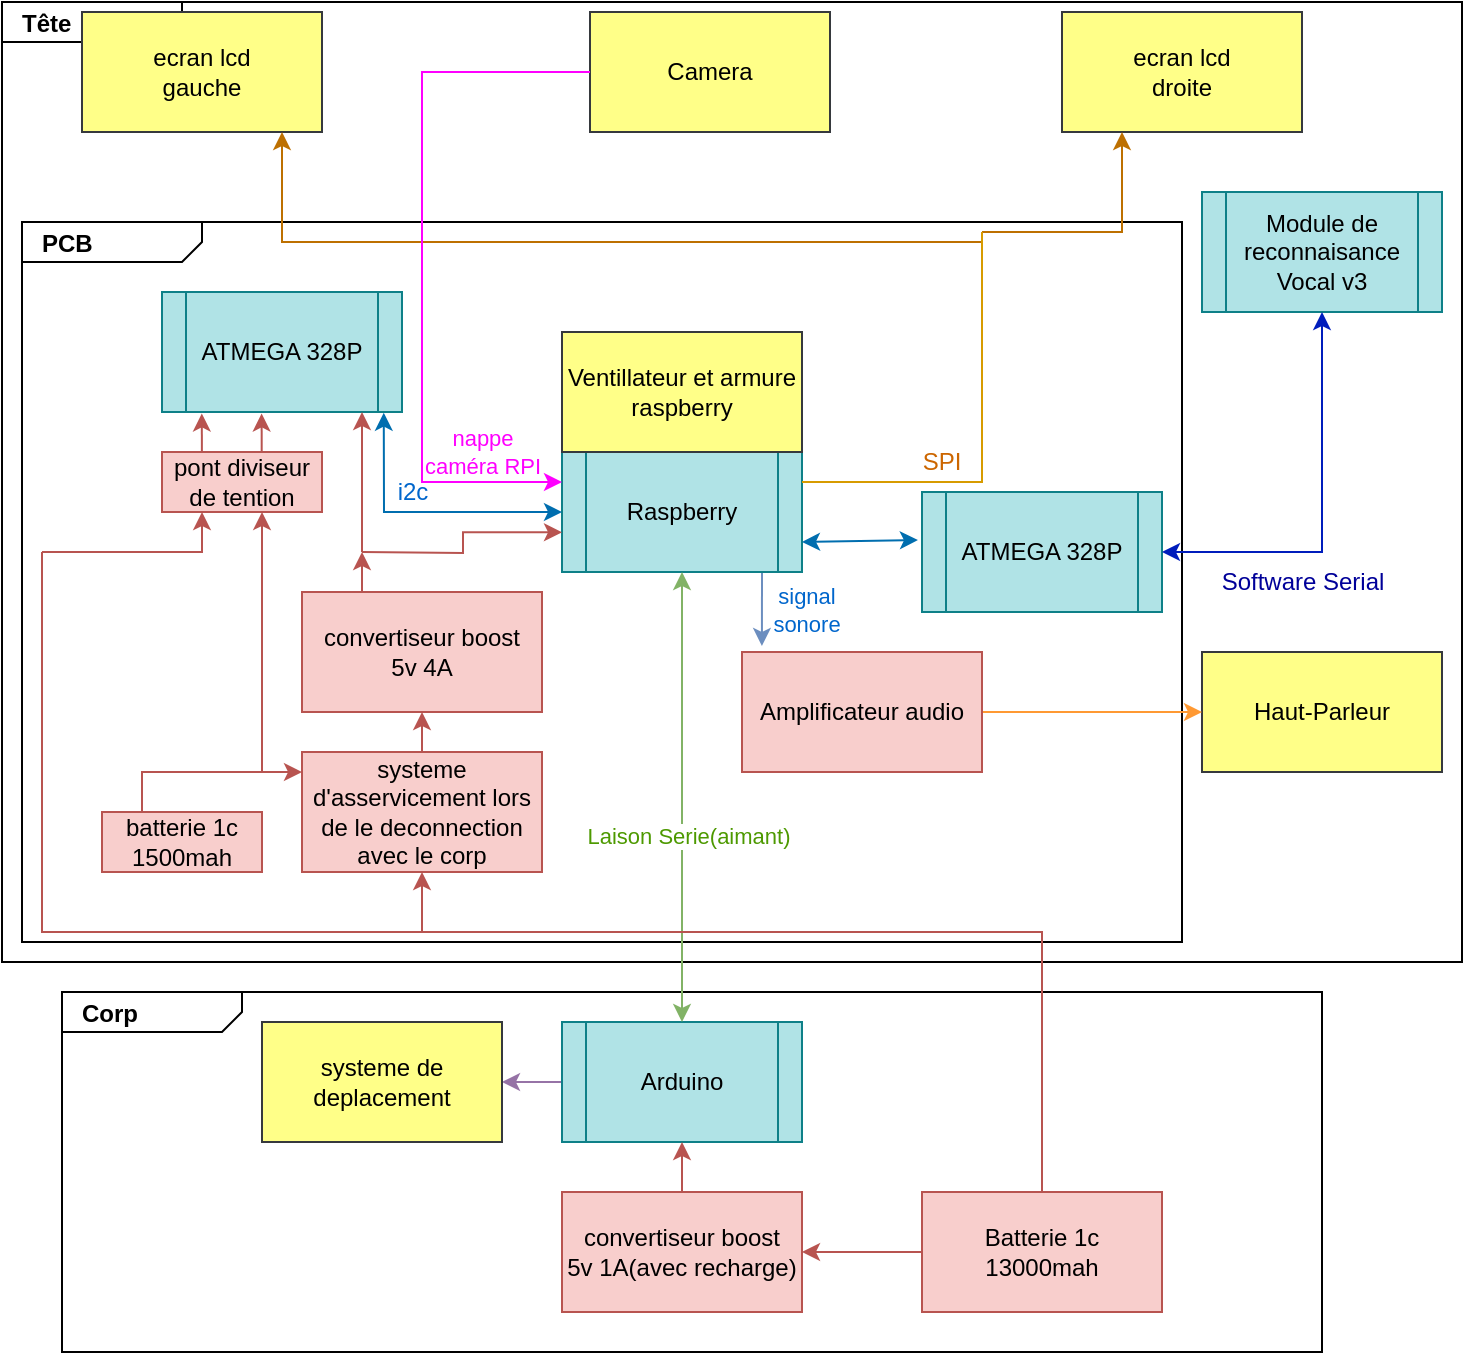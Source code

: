 <mxfile version="16.1.2" type="device"><diagram id="-UUDL-XRIW8HntbHZ96o" name="Page-1"><mxGraphModel dx="1102" dy="865" grid="1" gridSize="10" guides="1" tooltips="1" connect="1" arrows="1" fold="1" page="1" pageScale="1" pageWidth="827" pageHeight="1169" math="0" shadow="0"><root><mxCell id="0"/><mxCell id="1" parent="0"/><mxCell id="vyg-rTNMwoOG3VXURRE--1" value="&lt;p style=&quot;margin: 0px ; margin-top: 4px ; margin-left: 10px ; text-align: left&quot;&gt;&lt;b&gt;Tête&lt;/b&gt;&lt;/p&gt;" style="html=1;strokeWidth=1;shape=mxgraph.sysml.package;html=1;overflow=fill;whiteSpace=wrap;" parent="1" vertex="1"><mxGeometry x="60" y="55" width="730" height="480" as="geometry"/></mxCell><mxCell id="vyg-rTNMwoOG3VXURRE--2" value="&lt;p style=&quot;margin: 0px ; margin-top: 4px ; margin-left: 10px ; text-align: left&quot;&gt;&lt;b&gt;Corp&lt;/b&gt;&lt;/p&gt;" style="html=1;strokeWidth=1;shape=mxgraph.sysml.package;html=1;overflow=fill;whiteSpace=wrap;" parent="1" vertex="1"><mxGeometry x="90" y="550" width="630" height="180" as="geometry"/></mxCell><mxCell id="vyg-rTNMwoOG3VXURRE--3" value="&lt;p style=&quot;margin: 0px ; margin-top: 4px ; margin-left: 10px ; text-align: left&quot;&gt;&lt;b&gt;PCB&lt;/b&gt;&lt;/p&gt;" style="html=1;strokeWidth=1;shape=mxgraph.sysml.package;html=1;overflow=fill;whiteSpace=wrap;" parent="1" vertex="1"><mxGeometry x="70" y="165" width="580" height="360" as="geometry"/></mxCell><mxCell id="vyg-rTNMwoOG3VXURRE--31" style="edgeStyle=orthogonalEdgeStyle;rounded=0;orthogonalLoop=1;jettySize=auto;html=1;entryX=0.083;entryY=-0.05;entryDx=0;entryDy=0;fontColor=#FF9933;strokeColor=#6c8ebf;fillColor=#dae8fc;entryPerimeter=0;" parent="1" target="vyg-rTNMwoOG3VXURRE--30" edge="1"><mxGeometry relative="1" as="geometry"><mxPoint x="440" y="340" as="sourcePoint"/></mxGeometry></mxCell><mxCell id="vyg-rTNMwoOG3VXURRE--35" value="&lt;font color=&quot;#0066cc&quot;&gt;signal &lt;br&gt;sonore&lt;/font&gt;" style="edgeLabel;html=1;align=center;verticalAlign=middle;resizable=0;points=[];fontColor=#FF9933;" parent="vyg-rTNMwoOG3VXURRE--31" vertex="1" connectable="0"><mxGeometry x="-0.333" y="5" relative="1" as="geometry"><mxPoint x="17" y="6" as="offset"/></mxGeometry></mxCell><mxCell id="vyg-rTNMwoOG3VXURRE--4" value="Raspberry" style="shape=process;whiteSpace=wrap;html=1;backgroundOutline=1;fillColor=#b0e3e6;strokeColor=#0e8088;" parent="1" vertex="1"><mxGeometry x="340" y="280" width="120" height="60" as="geometry"/></mxCell><mxCell id="vyg-rTNMwoOG3VXURRE--5" value="Ventillateur et armure raspberry" style="rounded=0;whiteSpace=wrap;html=1;fillColor=#ffff88;strokeColor=#36393d;" parent="1" vertex="1"><mxGeometry x="340" y="220" width="120" height="60" as="geometry"/></mxCell><mxCell id="vyg-rTNMwoOG3VXURRE--52" style="edgeStyle=orthogonalEdgeStyle;rounded=0;orthogonalLoop=1;jettySize=auto;html=1;exitX=0;exitY=0.5;exitDx=0;exitDy=0;entryX=1;entryY=0.5;entryDx=0;entryDy=0;fontColor=#000000;strokeColor=#9673a6;fillColor=#e1d5e7;" parent="1" source="vyg-rTNMwoOG3VXURRE--6" target="vyg-rTNMwoOG3VXURRE--51" edge="1"><mxGeometry relative="1" as="geometry"/></mxCell><mxCell id="vyg-rTNMwoOG3VXURRE--6" value="Arduino" style="shape=process;whiteSpace=wrap;html=1;backgroundOutline=1;fillColor=#b0e3e6;strokeColor=#0e8088;" parent="1" vertex="1"><mxGeometry x="340" y="565" width="120" height="60" as="geometry"/></mxCell><mxCell id="vyg-rTNMwoOG3VXURRE--7" value="" style="endArrow=classic;startArrow=classic;html=1;rounded=0;exitX=0.5;exitY=0;exitDx=0;exitDy=0;entryX=0.5;entryY=1;entryDx=0;entryDy=0;fillColor=#d5e8d4;strokeColor=#82b366;" parent="1" source="vyg-rTNMwoOG3VXURRE--6" target="vyg-rTNMwoOG3VXURRE--4" edge="1"><mxGeometry width="50" height="50" relative="1" as="geometry"><mxPoint x="400" y="560" as="sourcePoint"/><mxPoint x="450" y="510" as="targetPoint"/><Array as="points"><mxPoint x="400" y="520"/></Array></mxGeometry></mxCell><mxCell id="vyg-rTNMwoOG3VXURRE--8" value="Laison Serie(aimant)" style="edgeLabel;html=1;align=center;verticalAlign=middle;resizable=0;points=[];fontColor=#4D9900;" parent="vyg-rTNMwoOG3VXURRE--7" vertex="1" connectable="0"><mxGeometry x="-0.174" y="-3" relative="1" as="geometry"><mxPoint as="offset"/></mxGeometry></mxCell><mxCell id="vyg-rTNMwoOG3VXURRE--9" value="&lt;font color=&quot;#000000&quot;&gt;Haut-Parleur&lt;/font&gt;" style="rounded=0;whiteSpace=wrap;html=1;fillColor=#ffff88;strokeColor=#36393d;" parent="1" vertex="1"><mxGeometry x="660" y="380" width="120" height="60" as="geometry"/></mxCell><mxCell id="vyg-rTNMwoOG3VXURRE--10" value="ecran lcd&lt;br&gt;gauche" style="rounded=0;whiteSpace=wrap;html=1;fillColor=#ffff88;strokeColor=#36393d;" parent="1" vertex="1"><mxGeometry x="100" y="60" width="120" height="60" as="geometry"/></mxCell><mxCell id="vyg-rTNMwoOG3VXURRE--11" value="ecran lcd&lt;br&gt;droite" style="rounded=0;whiteSpace=wrap;html=1;fillColor=#ffff88;strokeColor=#36393d;" parent="1" vertex="1"><mxGeometry x="590" y="60" width="120" height="60" as="geometry"/></mxCell><mxCell id="vyg-rTNMwoOG3VXURRE--13" value="" style="endArrow=classic;html=1;rounded=0;fontColor=#000000;fillColor=#f0a30a;strokeColor=#BD7000;" parent="1" edge="1"><mxGeometry width="50" height="50" relative="1" as="geometry"><mxPoint x="550" y="175" as="sourcePoint"/><mxPoint x="200" y="120" as="targetPoint"/><Array as="points"><mxPoint x="200" y="175"/></Array></mxGeometry></mxCell><mxCell id="vyg-rTNMwoOG3VXURRE--14" value="" style="endArrow=classic;html=1;rounded=0;fontColor=#000000;fillColor=#f0a30a;strokeColor=#BD7000;entryX=0.25;entryY=1;entryDx=0;entryDy=0;" parent="1" target="vyg-rTNMwoOG3VXURRE--11" edge="1"><mxGeometry width="50" height="50" relative="1" as="geometry"><mxPoint x="550" y="170" as="sourcePoint"/><mxPoint x="20" y="230" as="targetPoint"/><Array as="points"><mxPoint x="620" y="170"/></Array></mxGeometry></mxCell><mxCell id="vyg-rTNMwoOG3VXURRE--17" value="Camera" style="rounded=0;whiteSpace=wrap;html=1;fillColor=#ffff88;strokeColor=#36393d;" parent="1" vertex="1"><mxGeometry x="354" y="60" width="120" height="60" as="geometry"/></mxCell><mxCell id="vyg-rTNMwoOG3VXURRE--18" value="" style="endArrow=classic;html=1;rounded=0;fontColor=#000000;exitX=0;exitY=0.5;exitDx=0;exitDy=0;entryX=0;entryY=0.25;entryDx=0;entryDy=0;fillColor=#d80073;strokeColor=#FF00FF;" parent="1" source="vyg-rTNMwoOG3VXURRE--17" target="vyg-rTNMwoOG3VXURRE--4" edge="1"><mxGeometry width="50" height="50" relative="1" as="geometry"><mxPoint x="360" y="30" as="sourcePoint"/><mxPoint x="410" y="-20" as="targetPoint"/><Array as="points"><mxPoint x="270" y="90"/><mxPoint x="270" y="120"/><mxPoint x="270" y="295"/></Array></mxGeometry></mxCell><mxCell id="vyg-rTNMwoOG3VXURRE--53" value="&lt;font color=&quot;#ff00ff&quot;&gt;nappe &lt;br&gt;caméra RPI&lt;/font&gt;" style="edgeLabel;html=1;align=center;verticalAlign=middle;resizable=0;points=[];fontColor=#000000;" parent="vyg-rTNMwoOG3VXURRE--18" vertex="1" connectable="0"><mxGeometry x="0.015" y="2" relative="1" as="geometry"><mxPoint x="28" y="92" as="offset"/></mxGeometry></mxCell><mxCell id="vyg-rTNMwoOG3VXURRE--19" value="&lt;font color=&quot;#cc6600&quot;&gt;SPI&lt;/font&gt;" style="text;html=1;strokeColor=none;fillColor=none;align=center;verticalAlign=middle;whiteSpace=wrap;rounded=0;" parent="1" vertex="1"><mxGeometry x="500" y="270" width="60" height="30" as="geometry"/></mxCell><mxCell id="vyg-rTNMwoOG3VXURRE--21" value="ATMEGA 328P" style="shape=process;whiteSpace=wrap;html=1;backgroundOutline=1;fillColor=#b0e3e6;strokeColor=#0e8088;" parent="1" vertex="1"><mxGeometry x="140" y="200" width="120" height="60" as="geometry"/></mxCell><mxCell id="-KcWVxgGZD3oqoFPe-2_-3" style="edgeStyle=orthogonalEdgeStyle;rounded=0;orthogonalLoop=1;jettySize=auto;html=1;exitX=0.25;exitY=0;exitDx=0;exitDy=0;fillColor=#f8cecc;strokeColor=#b85450;" parent="1" source="vyg-rTNMwoOG3VXURRE--22" edge="1"><mxGeometry relative="1" as="geometry"><mxPoint x="240" y="330" as="targetPoint"/></mxGeometry></mxCell><mxCell id="vyg-rTNMwoOG3VXURRE--22" value="convertiseur boost&lt;br&gt;5v 4A" style="rounded=0;whiteSpace=wrap;html=1;fillColor=#f8cecc;strokeColor=#b85450;" parent="1" vertex="1"><mxGeometry x="210" y="350" width="120" height="60" as="geometry"/></mxCell><mxCell id="-KcWVxgGZD3oqoFPe-2_-6" style="edgeStyle=orthogonalEdgeStyle;rounded=0;orthogonalLoop=1;jettySize=auto;html=1;exitX=0.5;exitY=0;exitDx=0;exitDy=0;entryX=0.5;entryY=1;entryDx=0;entryDy=0;fillColor=#f8cecc;strokeColor=#b85450;" parent="1" source="vyg-rTNMwoOG3VXURRE--23" target="vyg-rTNMwoOG3VXURRE--39" edge="1"><mxGeometry relative="1" as="geometry"><Array as="points"><mxPoint x="580" y="520"/><mxPoint x="270" y="520"/></Array></mxGeometry></mxCell><mxCell id="-KcWVxgGZD3oqoFPe-2_-8" style="edgeStyle=orthogonalEdgeStyle;rounded=0;orthogonalLoop=1;jettySize=auto;html=1;exitX=0;exitY=0.5;exitDx=0;exitDy=0;entryX=1;entryY=0.5;entryDx=0;entryDy=0;fillColor=#f8cecc;strokeColor=#b85450;" parent="1" source="vyg-rTNMwoOG3VXURRE--23" target="-KcWVxgGZD3oqoFPe-2_-7" edge="1"><mxGeometry relative="1" as="geometry"/></mxCell><mxCell id="vyg-rTNMwoOG3VXURRE--23" value="Batterie 1c&lt;br&gt;13000mah" style="rounded=0;whiteSpace=wrap;html=1;fillColor=#f8cecc;strokeColor=#b85450;" parent="1" vertex="1"><mxGeometry x="520" y="650" width="120" height="60" as="geometry"/></mxCell><mxCell id="vyg-rTNMwoOG3VXURRE--32" style="edgeStyle=orthogonalEdgeStyle;rounded=0;orthogonalLoop=1;jettySize=auto;html=1;exitX=1;exitY=0.5;exitDx=0;exitDy=0;entryX=0;entryY=0.5;entryDx=0;entryDy=0;fontColor=#FF9933;strokeColor=#FF9933;" parent="1" source="vyg-rTNMwoOG3VXURRE--30" target="vyg-rTNMwoOG3VXURRE--9" edge="1"><mxGeometry relative="1" as="geometry"/></mxCell><mxCell id="vyg-rTNMwoOG3VXURRE--30" value="Amplificateur audio" style="rounded=0;whiteSpace=wrap;html=1;fillColor=#f8cecc;strokeColor=#b85450;" parent="1" vertex="1"><mxGeometry x="430" y="380" width="120" height="60" as="geometry"/></mxCell><mxCell id="vyg-rTNMwoOG3VXURRE--43" style="edgeStyle=orthogonalEdgeStyle;rounded=0;orthogonalLoop=1;jettySize=auto;html=1;entryX=0;entryY=0.669;entryDx=0;entryDy=0;fontColor=#000000;strokeColor=#b85450;entryPerimeter=0;fillColor=#f8cecc;" parent="1" target="vyg-rTNMwoOG3VXURRE--4" edge="1"><mxGeometry relative="1" as="geometry"><mxPoint x="240" y="330" as="sourcePoint"/></mxGeometry></mxCell><mxCell id="-KcWVxgGZD3oqoFPe-2_-2" style="edgeStyle=orthogonalEdgeStyle;rounded=0;orthogonalLoop=1;jettySize=auto;html=1;exitX=0.5;exitY=0;exitDx=0;exitDy=0;entryX=0.5;entryY=1;entryDx=0;entryDy=0;fillColor=#f8cecc;strokeColor=#b85450;" parent="1" source="vyg-rTNMwoOG3VXURRE--39" target="vyg-rTNMwoOG3VXURRE--22" edge="1"><mxGeometry relative="1" as="geometry"/></mxCell><mxCell id="vyg-rTNMwoOG3VXURRE--39" value="systeme d'asservicement lors de le deconnection avec le corp" style="rounded=0;whiteSpace=wrap;html=1;fillColor=#f8cecc;strokeColor=#b85450;" parent="1" vertex="1"><mxGeometry x="210" y="430" width="120" height="60" as="geometry"/></mxCell><mxCell id="-KcWVxgGZD3oqoFPe-2_-5" style="edgeStyle=orthogonalEdgeStyle;rounded=0;orthogonalLoop=1;jettySize=auto;html=1;exitX=0.25;exitY=0;exitDx=0;exitDy=0;entryX=0.001;entryY=0.171;entryDx=0;entryDy=0;entryPerimeter=0;fillColor=#f8cecc;strokeColor=#b85450;" parent="1" source="vyg-rTNMwoOG3VXURRE--41" target="vyg-rTNMwoOG3VXURRE--39" edge="1"><mxGeometry relative="1" as="geometry"><mxPoint x="190" y="440" as="targetPoint"/></mxGeometry></mxCell><mxCell id="vyg-rTNMwoOG3VXURRE--41" value="batterie 1c&lt;br&gt;1500mah" style="rounded=0;whiteSpace=wrap;html=1;fillColor=#f8cecc;strokeColor=#b85450;" parent="1" vertex="1"><mxGeometry x="110" y="460" width="80" height="30" as="geometry"/></mxCell><mxCell id="vyg-rTNMwoOG3VXURRE--46" value="" style="endArrow=classic;startArrow=classic;html=1;rounded=0;fontColor=#000000;strokeColor=#006EAF;exitX=0;exitY=0.5;exitDx=0;exitDy=0;entryX=0.924;entryY=1.006;entryDx=0;entryDy=0;fillColor=#1ba1e2;entryPerimeter=0;" parent="1" source="vyg-rTNMwoOG3VXURRE--4" target="vyg-rTNMwoOG3VXURRE--21" edge="1"><mxGeometry width="50" height="50" relative="1" as="geometry"><mxPoint x="-150" y="380" as="sourcePoint"/><mxPoint x="-100" y="330" as="targetPoint"/><Array as="points"><mxPoint x="251" y="310"/></Array></mxGeometry></mxCell><mxCell id="vyg-rTNMwoOG3VXURRE--47" value="" style="endArrow=classic;html=1;rounded=0;fontColor=#000000;strokeColor=#b85450;fillColor=#f8cecc;" parent="1" edge="1"><mxGeometry width="50" height="50" relative="1" as="geometry"><mxPoint x="240" y="330" as="sourcePoint"/><mxPoint x="240" y="260" as="targetPoint"/></mxGeometry></mxCell><mxCell id="vyg-rTNMwoOG3VXURRE--48" value="pont diviseur de tention" style="rounded=0;whiteSpace=wrap;html=1;fillColor=#f8cecc;strokeColor=#b85450;" parent="1" vertex="1"><mxGeometry x="140" y="280" width="80" height="30" as="geometry"/></mxCell><mxCell id="vyg-rTNMwoOG3VXURRE--50" value="" style="endArrow=classic;html=1;rounded=0;fontColor=#000000;strokeColor=#b85450;entryX=0.25;entryY=1;entryDx=0;entryDy=0;fillColor=#f8cecc;" parent="1" target="vyg-rTNMwoOG3VXURRE--48" edge="1"><mxGeometry width="50" height="50" relative="1" as="geometry"><mxPoint x="80" y="330" as="sourcePoint"/><mxPoint x="-100" y="320" as="targetPoint"/><Array as="points"><mxPoint x="160" y="330"/></Array></mxGeometry></mxCell><mxCell id="vyg-rTNMwoOG3VXURRE--51" value="&lt;font color=&quot;#000000&quot;&gt;systeme de deplacement&lt;/font&gt;" style="rounded=0;whiteSpace=wrap;html=1;fillColor=#ffff88;strokeColor=#36393d;" parent="1" vertex="1"><mxGeometry x="190" y="565" width="120" height="60" as="geometry"/></mxCell><mxCell id="-KcWVxgGZD3oqoFPe-2_-9" style="edgeStyle=orthogonalEdgeStyle;rounded=0;orthogonalLoop=1;jettySize=auto;html=1;exitX=0.5;exitY=0;exitDx=0;exitDy=0;entryX=0.5;entryY=1;entryDx=0;entryDy=0;fillColor=#f8cecc;strokeColor=#b85450;" parent="1" source="-KcWVxgGZD3oqoFPe-2_-7" target="vyg-rTNMwoOG3VXURRE--6" edge="1"><mxGeometry relative="1" as="geometry"/></mxCell><mxCell id="-KcWVxgGZD3oqoFPe-2_-7" value="convertiseur boost&lt;br&gt;5v 1A(avec recharge)" style="rounded=0;whiteSpace=wrap;html=1;fillColor=#f8cecc;strokeColor=#b85450;" parent="1" vertex="1"><mxGeometry x="340" y="650" width="120" height="60" as="geometry"/></mxCell><mxCell id="-KcWVxgGZD3oqoFPe-2_-10" value="" style="endArrow=none;html=1;rounded=0;fontColor=#FF00FF;strokeColor=#b85450;fillColor=#f8cecc;" parent="1" edge="1"><mxGeometry width="50" height="50" relative="1" as="geometry"><mxPoint x="300" y="520" as="sourcePoint"/><mxPoint x="80" y="330" as="targetPoint"/><Array as="points"><mxPoint x="80" y="520"/></Array></mxGeometry></mxCell><mxCell id="-KcWVxgGZD3oqoFPe-2_-11" value="" style="endArrow=classic;html=1;rounded=0;fontColor=#FF00FF;strokeColor=#b85450;entryX=0.625;entryY=1;entryDx=0;entryDy=0;entryPerimeter=0;fillColor=#f8cecc;" parent="1" target="vyg-rTNMwoOG3VXURRE--48" edge="1"><mxGeometry width="50" height="50" relative="1" as="geometry"><mxPoint x="190" y="440" as="sourcePoint"/><mxPoint x="190" y="370" as="targetPoint"/></mxGeometry></mxCell><mxCell id="-KcWVxgGZD3oqoFPe-2_-12" style="edgeStyle=orthogonalEdgeStyle;rounded=0;orthogonalLoop=1;jettySize=auto;html=1;entryX=0.158;entryY=1.012;entryDx=0;entryDy=0;entryPerimeter=0;fontColor=#000000;strokeColor=#b85450;fillColor=#f8cecc;" parent="1" edge="1"><mxGeometry relative="1" as="geometry"><mxPoint x="189.85" y="280.0" as="sourcePoint"/><mxPoint x="189.81" y="260.72" as="targetPoint"/><Array as="points"><mxPoint x="189.85" y="280"/></Array></mxGeometry></mxCell><mxCell id="-KcWVxgGZD3oqoFPe-2_-13" style="edgeStyle=orthogonalEdgeStyle;rounded=0;orthogonalLoop=1;jettySize=auto;html=1;entryX=0.158;entryY=1.012;entryDx=0;entryDy=0;entryPerimeter=0;fontColor=#000000;strokeColor=#b85450;fillColor=#f8cecc;" parent="1" edge="1"><mxGeometry relative="1" as="geometry"><mxPoint x="159.94" y="280.0" as="sourcePoint"/><mxPoint x="159.9" y="260.72" as="targetPoint"/><Array as="points"><mxPoint x="159.94" y="280"/></Array></mxGeometry></mxCell><mxCell id="cc2V78Nu8QmdRtwAbnrY-1" value="" style="endArrow=none;html=1;rounded=0;exitX=1;exitY=0.25;exitDx=0;exitDy=0;fillColor=#ffe6cc;strokeColor=#d79b00;" edge="1" parent="1" source="vyg-rTNMwoOG3VXURRE--4"><mxGeometry width="50" height="50" relative="1" as="geometry"><mxPoint x="550" y="280" as="sourcePoint"/><mxPoint x="550" y="170" as="targetPoint"/><Array as="points"><mxPoint x="550" y="295"/></Array></mxGeometry></mxCell><mxCell id="cc2V78Nu8QmdRtwAbnrY-2" value="&lt;font color=&quot;#0066cc&quot;&gt;i2c&lt;/font&gt;" style="text;html=1;align=center;verticalAlign=middle;resizable=0;points=[];autosize=1;strokeColor=none;fillColor=none;" vertex="1" parent="1"><mxGeometry x="250" y="290" width="30" height="20" as="geometry"/></mxCell><mxCell id="cc2V78Nu8QmdRtwAbnrY-4" value="ATMEGA 328P" style="shape=process;whiteSpace=wrap;html=1;backgroundOutline=1;fillColor=#b0e3e6;strokeColor=#0e8088;" vertex="1" parent="1"><mxGeometry x="520" y="300" width="120" height="60" as="geometry"/></mxCell><mxCell id="cc2V78Nu8QmdRtwAbnrY-5" value="" style="endArrow=classic;startArrow=classic;html=1;rounded=0;fontColor=#FF0080;exitX=1;exitY=0.75;exitDx=0;exitDy=0;entryX=-0.017;entryY=0.4;entryDx=0;entryDy=0;fillColor=#1ba1e2;strokeColor=#006EAF;entryPerimeter=0;" edge="1" parent="1" source="vyg-rTNMwoOG3VXURRE--4" target="cc2V78Nu8QmdRtwAbnrY-4"><mxGeometry width="50" height="50" relative="1" as="geometry"><mxPoint x="490" y="360" as="sourcePoint"/><mxPoint x="540" y="310" as="targetPoint"/><Array as="points"/></mxGeometry></mxCell><mxCell id="cc2V78Nu8QmdRtwAbnrY-8" value="Module de reconnaisance Vocal v3" style="shape=process;whiteSpace=wrap;html=1;backgroundOutline=1;fillColor=#b0e3e6;strokeColor=#0e8088;" vertex="1" parent="1"><mxGeometry x="660" y="150" width="120" height="60" as="geometry"/></mxCell><mxCell id="cc2V78Nu8QmdRtwAbnrY-9" value="" style="endArrow=classic;startArrow=classic;html=1;rounded=0;fontColor=#000000;exitX=1;exitY=0.5;exitDx=0;exitDy=0;entryX=0.5;entryY=1;entryDx=0;entryDy=0;fillColor=#0050ef;strokeColor=#001DBC;" edge="1" parent="1" source="cc2V78Nu8QmdRtwAbnrY-4" target="cc2V78Nu8QmdRtwAbnrY-8"><mxGeometry width="50" height="50" relative="1" as="geometry"><mxPoint x="700" y="320" as="sourcePoint"/><mxPoint x="750" y="270" as="targetPoint"/><Array as="points"><mxPoint x="720" y="330"/></Array></mxGeometry></mxCell><mxCell id="cc2V78Nu8QmdRtwAbnrY-10" value="&lt;font color=&quot;#000099&quot;&gt;Software Serial&lt;/font&gt;" style="text;html=1;align=center;verticalAlign=middle;resizable=0;points=[];autosize=1;strokeColor=none;fillColor=none;fontColor=#000000;" vertex="1" parent="1"><mxGeometry x="660" y="335" width="100" height="20" as="geometry"/></mxCell></root></mxGraphModel></diagram></mxfile>